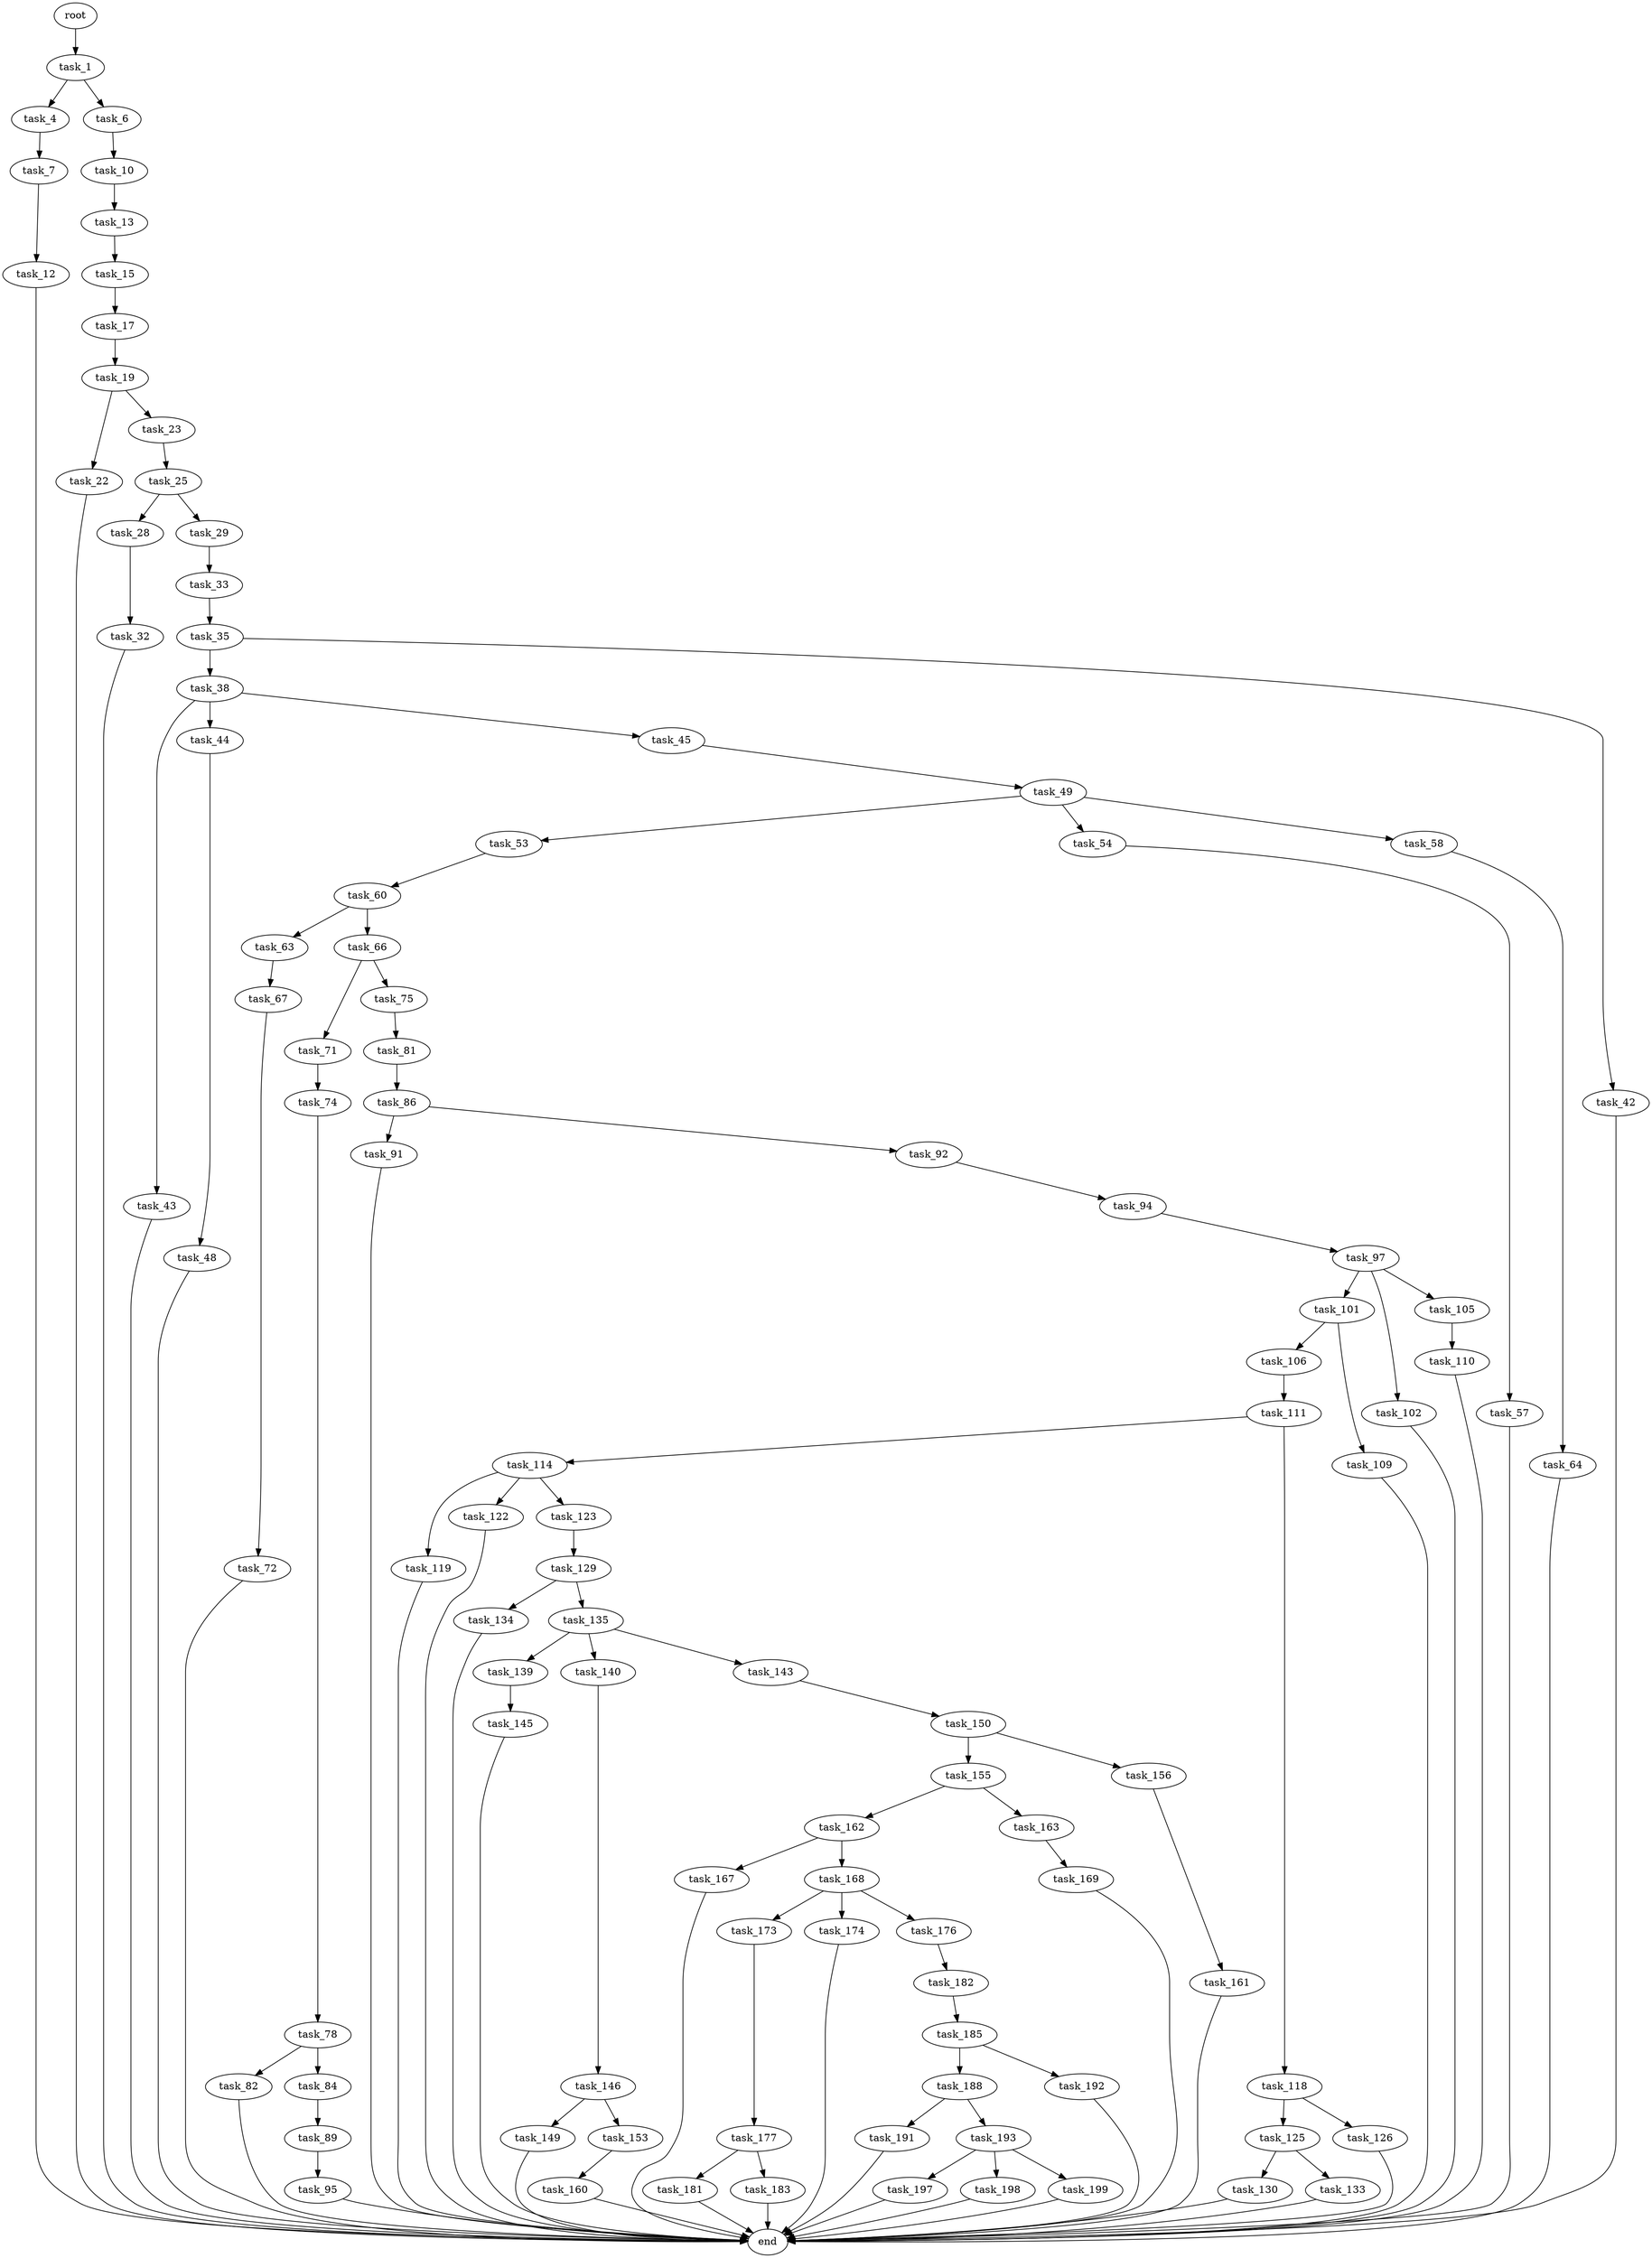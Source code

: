 digraph G {
  root [size="0.000000"];
  task_1 [size="782757789696.000000"];
  task_4 [size="16354300235.000000"];
  task_6 [size="68719476736.000000"];
  task_7 [size="28991029248.000000"];
  task_10 [size="48706939862.000000"];
  task_12 [size="33630852419.000000"];
  task_13 [size="68719476736.000000"];
  task_15 [size="13173504884.000000"];
  task_17 [size="6833342493.000000"];
  task_19 [size="39205972243.000000"];
  task_22 [size="12608000269.000000"];
  task_23 [size="8295220025.000000"];
  task_25 [size="32997514543.000000"];
  task_28 [size="2675395812.000000"];
  task_29 [size="782757789696.000000"];
  task_32 [size="571016527842.000000"];
  task_33 [size="78970915864.000000"];
  task_35 [size="12888435841.000000"];
  task_38 [size="3997843282.000000"];
  task_42 [size="2303403816.000000"];
  task_43 [size="6848188883.000000"];
  task_44 [size="68719476736.000000"];
  task_45 [size="1073741824000.000000"];
  task_48 [size="675901760434.000000"];
  task_49 [size="549755813888.000000"];
  task_53 [size="6800782761.000000"];
  task_54 [size="8757288788.000000"];
  task_57 [size="1256692617.000000"];
  task_58 [size="68719476736.000000"];
  task_60 [size="267569038563.000000"];
  task_63 [size="48449622388.000000"];
  task_64 [size="70593651103.000000"];
  task_66 [size="10907562056.000000"];
  task_67 [size="368293445632.000000"];
  task_71 [size="231928233984.000000"];
  task_72 [size="8589934592.000000"];
  task_74 [size="254478807511.000000"];
  task_75 [size="241287723678.000000"];
  task_78 [size="68719476736.000000"];
  task_81 [size="624641338131.000000"];
  task_82 [size="15082300334.000000"];
  task_84 [size="368293445632.000000"];
  task_86 [size="1706201988.000000"];
  task_89 [size="28991029248.000000"];
  task_91 [size="24920935913.000000"];
  task_92 [size="17407912836.000000"];
  task_94 [size="54958360515.000000"];
  task_95 [size="194008986014.000000"];
  task_97 [size="245291610934.000000"];
  task_101 [size="28991029248.000000"];
  task_102 [size="256160775314.000000"];
  task_105 [size="1901751758.000000"];
  task_106 [size="134217728000.000000"];
  task_109 [size="68719476736.000000"];
  task_110 [size="626067051610.000000"];
  task_111 [size="8589934592.000000"];
  task_114 [size="621417333876.000000"];
  task_118 [size="83465018787.000000"];
  task_119 [size="13511040928.000000"];
  task_122 [size="749394274.000000"];
  task_123 [size="19339488561.000000"];
  task_125 [size="2353661594.000000"];
  task_126 [size="231928233984.000000"];
  task_129 [size="330484921915.000000"];
  task_130 [size="105723557867.000000"];
  task_133 [size="1854454853.000000"];
  task_134 [size="8589934592.000000"];
  task_135 [size="782757789696.000000"];
  task_139 [size="28991029248.000000"];
  task_140 [size="549755813888.000000"];
  task_143 [size="28991029248.000000"];
  task_145 [size="1073741824000.000000"];
  task_146 [size="3076871470.000000"];
  task_149 [size="68719476736.000000"];
  task_150 [size="549755813888.000000"];
  task_153 [size="28991029248.000000"];
  task_155 [size="4457268634.000000"];
  task_156 [size="231928233984.000000"];
  task_160 [size="1581133298.000000"];
  task_161 [size="5804366690.000000"];
  task_162 [size="6435886063.000000"];
  task_163 [size="68719476736.000000"];
  task_167 [size="549755813888.000000"];
  task_168 [size="10813301590.000000"];
  task_169 [size="134217728000.000000"];
  task_173 [size="782757789696.000000"];
  task_174 [size="368293445632.000000"];
  task_176 [size="394321168737.000000"];
  task_177 [size="68719476736.000000"];
  task_181 [size="316870616.000000"];
  task_182 [size="3633650452.000000"];
  task_183 [size="28991029248.000000"];
  task_185 [size="299684496.000000"];
  task_188 [size="248627748071.000000"];
  task_191 [size="28991029248.000000"];
  task_192 [size="109080377953.000000"];
  task_193 [size="4058439527.000000"];
  task_197 [size="5673065894.000000"];
  task_198 [size="190738912631.000000"];
  task_199 [size="289094092460.000000"];
  end [size="0.000000"];

  root -> task_1 [size="1.000000"];
  task_1 -> task_4 [size="679477248.000000"];
  task_1 -> task_6 [size="679477248.000000"];
  task_4 -> task_7 [size="536870912.000000"];
  task_6 -> task_10 [size="134217728.000000"];
  task_7 -> task_12 [size="75497472.000000"];
  task_10 -> task_13 [size="838860800.000000"];
  task_12 -> end [size="1.000000"];
  task_13 -> task_15 [size="134217728.000000"];
  task_15 -> task_17 [size="209715200.000000"];
  task_17 -> task_19 [size="33554432.000000"];
  task_19 -> task_22 [size="838860800.000000"];
  task_19 -> task_23 [size="838860800.000000"];
  task_22 -> end [size="1.000000"];
  task_23 -> task_25 [size="209715200.000000"];
  task_25 -> task_28 [size="536870912.000000"];
  task_25 -> task_29 [size="536870912.000000"];
  task_28 -> task_32 [size="209715200.000000"];
  task_29 -> task_33 [size="679477248.000000"];
  task_32 -> end [size="1.000000"];
  task_33 -> task_35 [size="209715200.000000"];
  task_35 -> task_38 [size="209715200.000000"];
  task_35 -> task_42 [size="209715200.000000"];
  task_38 -> task_43 [size="75497472.000000"];
  task_38 -> task_44 [size="75497472.000000"];
  task_38 -> task_45 [size="75497472.000000"];
  task_42 -> end [size="1.000000"];
  task_43 -> end [size="1.000000"];
  task_44 -> task_48 [size="134217728.000000"];
  task_45 -> task_49 [size="838860800.000000"];
  task_48 -> end [size="1.000000"];
  task_49 -> task_53 [size="536870912.000000"];
  task_49 -> task_54 [size="536870912.000000"];
  task_49 -> task_58 [size="536870912.000000"];
  task_53 -> task_60 [size="134217728.000000"];
  task_54 -> task_57 [size="838860800.000000"];
  task_57 -> end [size="1.000000"];
  task_58 -> task_64 [size="134217728.000000"];
  task_60 -> task_63 [size="838860800.000000"];
  task_60 -> task_66 [size="838860800.000000"];
  task_63 -> task_67 [size="838860800.000000"];
  task_64 -> end [size="1.000000"];
  task_66 -> task_71 [size="33554432.000000"];
  task_66 -> task_75 [size="33554432.000000"];
  task_67 -> task_72 [size="411041792.000000"];
  task_71 -> task_74 [size="301989888.000000"];
  task_72 -> end [size="1.000000"];
  task_74 -> task_78 [size="209715200.000000"];
  task_75 -> task_81 [size="411041792.000000"];
  task_78 -> task_82 [size="134217728.000000"];
  task_78 -> task_84 [size="134217728.000000"];
  task_81 -> task_86 [size="536870912.000000"];
  task_82 -> end [size="1.000000"];
  task_84 -> task_89 [size="411041792.000000"];
  task_86 -> task_91 [size="75497472.000000"];
  task_86 -> task_92 [size="75497472.000000"];
  task_89 -> task_95 [size="75497472.000000"];
  task_91 -> end [size="1.000000"];
  task_92 -> task_94 [size="679477248.000000"];
  task_94 -> task_97 [size="209715200.000000"];
  task_95 -> end [size="1.000000"];
  task_97 -> task_101 [size="679477248.000000"];
  task_97 -> task_102 [size="679477248.000000"];
  task_97 -> task_105 [size="679477248.000000"];
  task_101 -> task_106 [size="75497472.000000"];
  task_101 -> task_109 [size="75497472.000000"];
  task_102 -> end [size="1.000000"];
  task_105 -> task_110 [size="33554432.000000"];
  task_106 -> task_111 [size="209715200.000000"];
  task_109 -> end [size="1.000000"];
  task_110 -> end [size="1.000000"];
  task_111 -> task_114 [size="33554432.000000"];
  task_111 -> task_118 [size="33554432.000000"];
  task_114 -> task_119 [size="536870912.000000"];
  task_114 -> task_122 [size="536870912.000000"];
  task_114 -> task_123 [size="536870912.000000"];
  task_118 -> task_125 [size="134217728.000000"];
  task_118 -> task_126 [size="134217728.000000"];
  task_119 -> end [size="1.000000"];
  task_122 -> end [size="1.000000"];
  task_123 -> task_129 [size="411041792.000000"];
  task_125 -> task_130 [size="75497472.000000"];
  task_125 -> task_133 [size="75497472.000000"];
  task_126 -> end [size="1.000000"];
  task_129 -> task_134 [size="301989888.000000"];
  task_129 -> task_135 [size="301989888.000000"];
  task_130 -> end [size="1.000000"];
  task_133 -> end [size="1.000000"];
  task_134 -> end [size="1.000000"];
  task_135 -> task_139 [size="679477248.000000"];
  task_135 -> task_140 [size="679477248.000000"];
  task_135 -> task_143 [size="679477248.000000"];
  task_139 -> task_145 [size="75497472.000000"];
  task_140 -> task_146 [size="536870912.000000"];
  task_143 -> task_150 [size="75497472.000000"];
  task_145 -> end [size="1.000000"];
  task_146 -> task_149 [size="134217728.000000"];
  task_146 -> task_153 [size="134217728.000000"];
  task_149 -> end [size="1.000000"];
  task_150 -> task_155 [size="536870912.000000"];
  task_150 -> task_156 [size="536870912.000000"];
  task_153 -> task_160 [size="75497472.000000"];
  task_155 -> task_162 [size="134217728.000000"];
  task_155 -> task_163 [size="134217728.000000"];
  task_156 -> task_161 [size="301989888.000000"];
  task_160 -> end [size="1.000000"];
  task_161 -> end [size="1.000000"];
  task_162 -> task_167 [size="134217728.000000"];
  task_162 -> task_168 [size="134217728.000000"];
  task_163 -> task_169 [size="134217728.000000"];
  task_167 -> end [size="1.000000"];
  task_168 -> task_173 [size="301989888.000000"];
  task_168 -> task_174 [size="301989888.000000"];
  task_168 -> task_176 [size="301989888.000000"];
  task_169 -> end [size="1.000000"];
  task_173 -> task_177 [size="679477248.000000"];
  task_174 -> end [size="1.000000"];
  task_176 -> task_182 [size="301989888.000000"];
  task_177 -> task_181 [size="134217728.000000"];
  task_177 -> task_183 [size="134217728.000000"];
  task_181 -> end [size="1.000000"];
  task_182 -> task_185 [size="301989888.000000"];
  task_183 -> end [size="1.000000"];
  task_185 -> task_188 [size="33554432.000000"];
  task_185 -> task_192 [size="33554432.000000"];
  task_188 -> task_191 [size="209715200.000000"];
  task_188 -> task_193 [size="209715200.000000"];
  task_191 -> end [size="1.000000"];
  task_192 -> end [size="1.000000"];
  task_193 -> task_197 [size="134217728.000000"];
  task_193 -> task_198 [size="134217728.000000"];
  task_193 -> task_199 [size="134217728.000000"];
  task_197 -> end [size="1.000000"];
  task_198 -> end [size="1.000000"];
  task_199 -> end [size="1.000000"];
}
